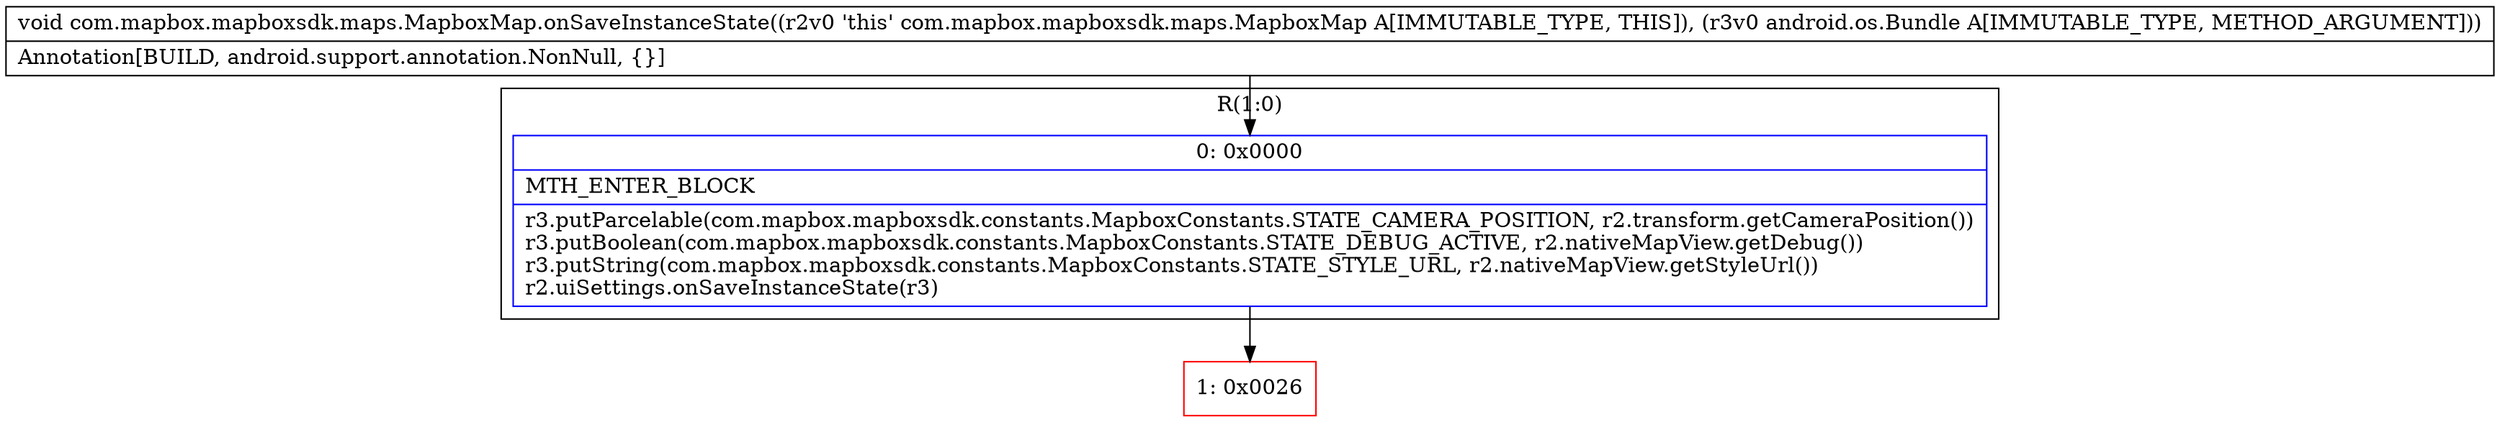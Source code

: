 digraph "CFG forcom.mapbox.mapboxsdk.maps.MapboxMap.onSaveInstanceState(Landroid\/os\/Bundle;)V" {
subgraph cluster_Region_1828155479 {
label = "R(1:0)";
node [shape=record,color=blue];
Node_0 [shape=record,label="{0\:\ 0x0000|MTH_ENTER_BLOCK\l|r3.putParcelable(com.mapbox.mapboxsdk.constants.MapboxConstants.STATE_CAMERA_POSITION, r2.transform.getCameraPosition())\lr3.putBoolean(com.mapbox.mapboxsdk.constants.MapboxConstants.STATE_DEBUG_ACTIVE, r2.nativeMapView.getDebug())\lr3.putString(com.mapbox.mapboxsdk.constants.MapboxConstants.STATE_STYLE_URL, r2.nativeMapView.getStyleUrl())\lr2.uiSettings.onSaveInstanceState(r3)\l}"];
}
Node_1 [shape=record,color=red,label="{1\:\ 0x0026}"];
MethodNode[shape=record,label="{void com.mapbox.mapboxsdk.maps.MapboxMap.onSaveInstanceState((r2v0 'this' com.mapbox.mapboxsdk.maps.MapboxMap A[IMMUTABLE_TYPE, THIS]), (r3v0 android.os.Bundle A[IMMUTABLE_TYPE, METHOD_ARGUMENT]))  | Annotation[BUILD, android.support.annotation.NonNull, \{\}]\l}"];
MethodNode -> Node_0;
Node_0 -> Node_1;
}

